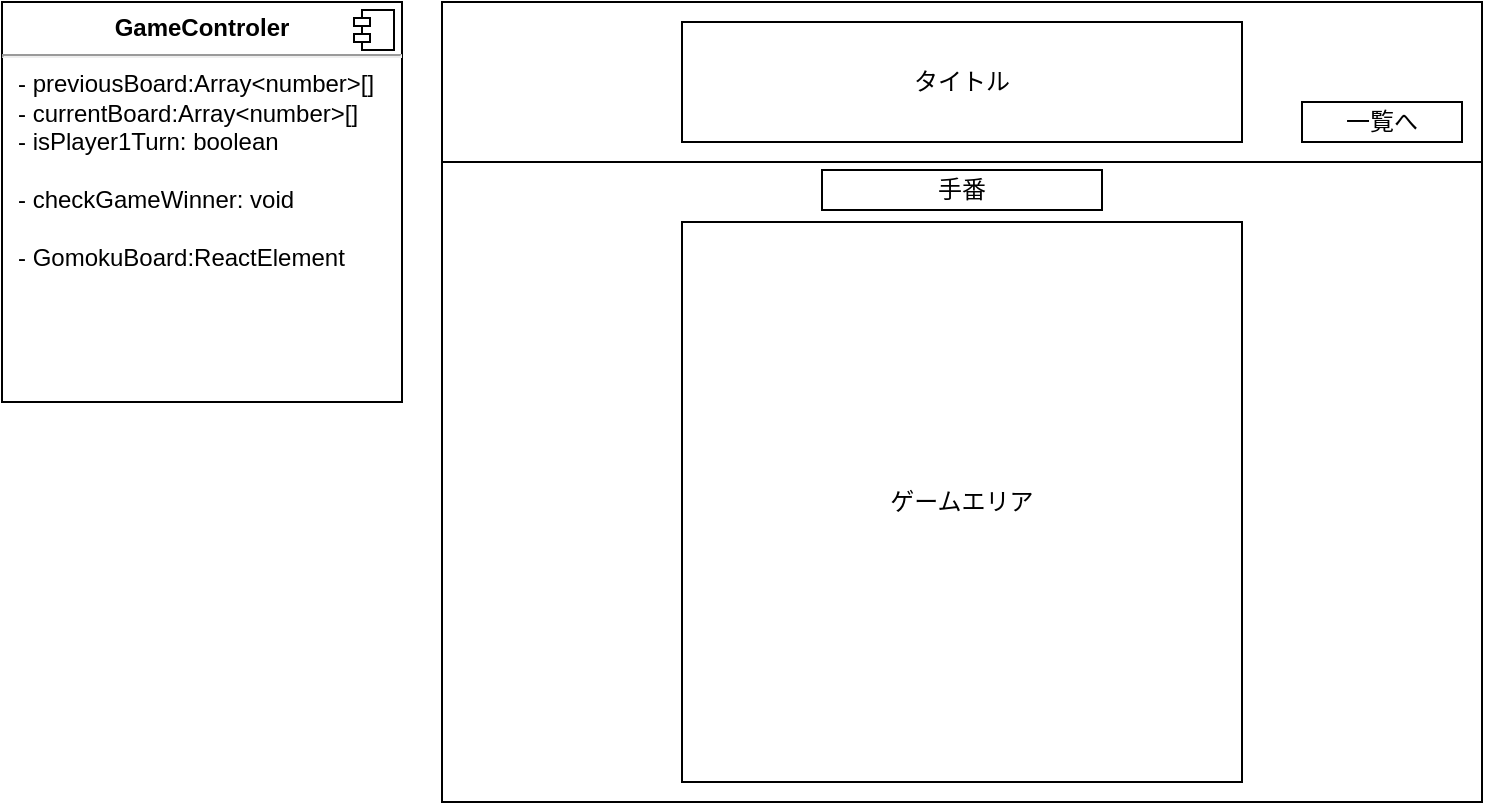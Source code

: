 <mxfile>
    <diagram id="k5hZaZTh_4cD5fyDHGei" name="Page-1">
        <mxGraphModel dx="956" dy="572" grid="1" gridSize="10" guides="1" tooltips="1" connect="1" arrows="1" fold="1" page="1" pageScale="1" pageWidth="800" pageHeight="96" math="0" shadow="0">
            <root>
                <mxCell id="0"/>
                <mxCell id="1" parent="0"/>
                <mxCell id="22" value="&lt;p style=&quot;margin: 0px ; margin-top: 6px ; text-align: center&quot;&gt;&lt;b&gt;GameControler&lt;/b&gt;&lt;/p&gt;&lt;hr&gt;&lt;p style=&quot;margin: 0px ; margin-left: 8px&quot;&gt;- previousBoard:Array&amp;lt;number&amp;gt;[]&lt;br&gt;- currentBoard:Array&amp;lt;number&amp;gt;[]&lt;/p&gt;&lt;p style=&quot;margin: 0px ; margin-left: 8px&quot;&gt;- isPlayer1Turn: boolean&lt;/p&gt;&lt;p style=&quot;margin: 0px ; margin-left: 8px&quot;&gt;&lt;br&gt;&lt;/p&gt;&lt;p style=&quot;margin: 0px ; margin-left: 8px&quot;&gt;- checkGameWinner: void&lt;/p&gt;&lt;p style=&quot;margin: 0px ; margin-left: 8px&quot;&gt;&lt;br&gt;&lt;/p&gt;&lt;p style=&quot;margin: 0px ; margin-left: 8px&quot;&gt;- GomokuBoard:ReactElement&lt;/p&gt;" style="align=left;overflow=fill;html=1;dropTarget=0;" parent="1" vertex="1">
                    <mxGeometry x="20" y="40" width="200" height="200" as="geometry"/>
                </mxCell>
                <mxCell id="23" value="" style="shape=component;jettyWidth=8;jettyHeight=4;" parent="22" vertex="1">
                    <mxGeometry x="1" width="20" height="20" relative="1" as="geometry">
                        <mxPoint x="-24" y="4" as="offset"/>
                    </mxGeometry>
                </mxCell>
                <mxCell id="26" value="" style="rounded=0;whiteSpace=wrap;html=1;" vertex="1" parent="1">
                    <mxGeometry x="240" y="40" width="520" height="400" as="geometry"/>
                </mxCell>
                <mxCell id="27" value="" style="rounded=0;whiteSpace=wrap;html=1;" vertex="1" parent="1">
                    <mxGeometry x="240" y="40" width="520" height="80" as="geometry"/>
                </mxCell>
                <mxCell id="28" value="ゲームエリア" style="rounded=0;whiteSpace=wrap;html=1;" vertex="1" parent="1">
                    <mxGeometry x="360" y="150" width="280" height="280" as="geometry"/>
                </mxCell>
                <mxCell id="29" value="一覧へ" style="rounded=0;whiteSpace=wrap;html=1;" vertex="1" parent="1">
                    <mxGeometry x="670" y="90" width="80" height="20" as="geometry"/>
                </mxCell>
                <mxCell id="30" value="タイトル" style="rounded=0;whiteSpace=wrap;html=1;" vertex="1" parent="1">
                    <mxGeometry x="360" y="50" width="280" height="60" as="geometry"/>
                </mxCell>
                <mxCell id="32" value="手番" style="rounded=0;whiteSpace=wrap;html=1;" vertex="1" parent="1">
                    <mxGeometry x="430" y="124" width="140" height="20" as="geometry"/>
                </mxCell>
            </root>
        </mxGraphModel>
    </diagram>
</mxfile>